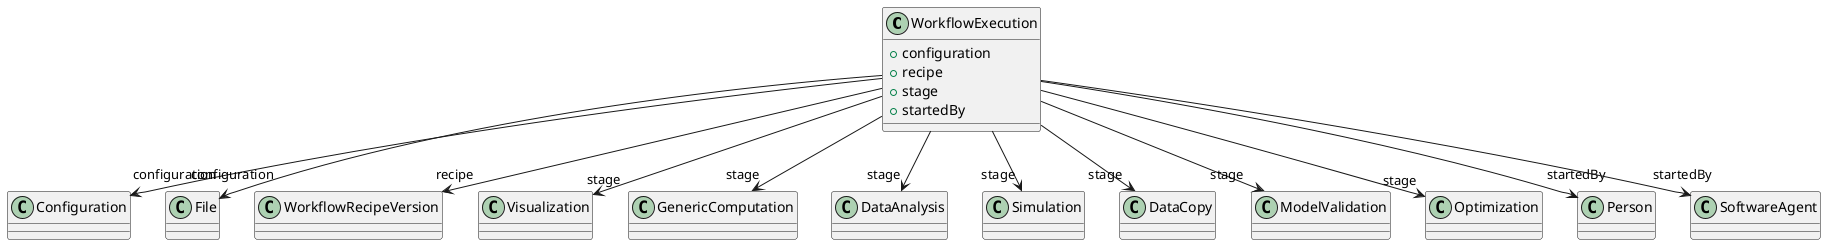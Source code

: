@startuml
class WorkflowExecution {
+configuration
+recipe
+stage
+startedBy

}
WorkflowExecution -d-> "configuration" Configuration
WorkflowExecution -d-> "configuration" File
WorkflowExecution -d-> "recipe" WorkflowRecipeVersion
WorkflowExecution -d-> "stage" Visualization
WorkflowExecution -d-> "stage" GenericComputation
WorkflowExecution -d-> "stage" DataAnalysis
WorkflowExecution -d-> "stage" Simulation
WorkflowExecution -d-> "stage" DataCopy
WorkflowExecution -d-> "stage" ModelValidation
WorkflowExecution -d-> "stage" Optimization
WorkflowExecution -d-> "startedBy" Person
WorkflowExecution -d-> "startedBy" SoftwareAgent

@enduml